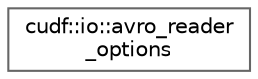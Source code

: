 digraph "类继承关系图"
{
 // LATEX_PDF_SIZE
  bgcolor="transparent";
  edge [fontname=Helvetica,fontsize=10,labelfontname=Helvetica,labelfontsize=10];
  node [fontname=Helvetica,fontsize=10,shape=box,height=0.2,width=0.4];
  rankdir="LR";
  Node0 [id="Node000000",label="cudf::io::avro_reader\l_options",height=0.2,width=0.4,color="grey40", fillcolor="white", style="filled",URL="$classcudf_1_1io_1_1avro__reader__options.html",tooltip="Settings to use for read_avro()."];
}
